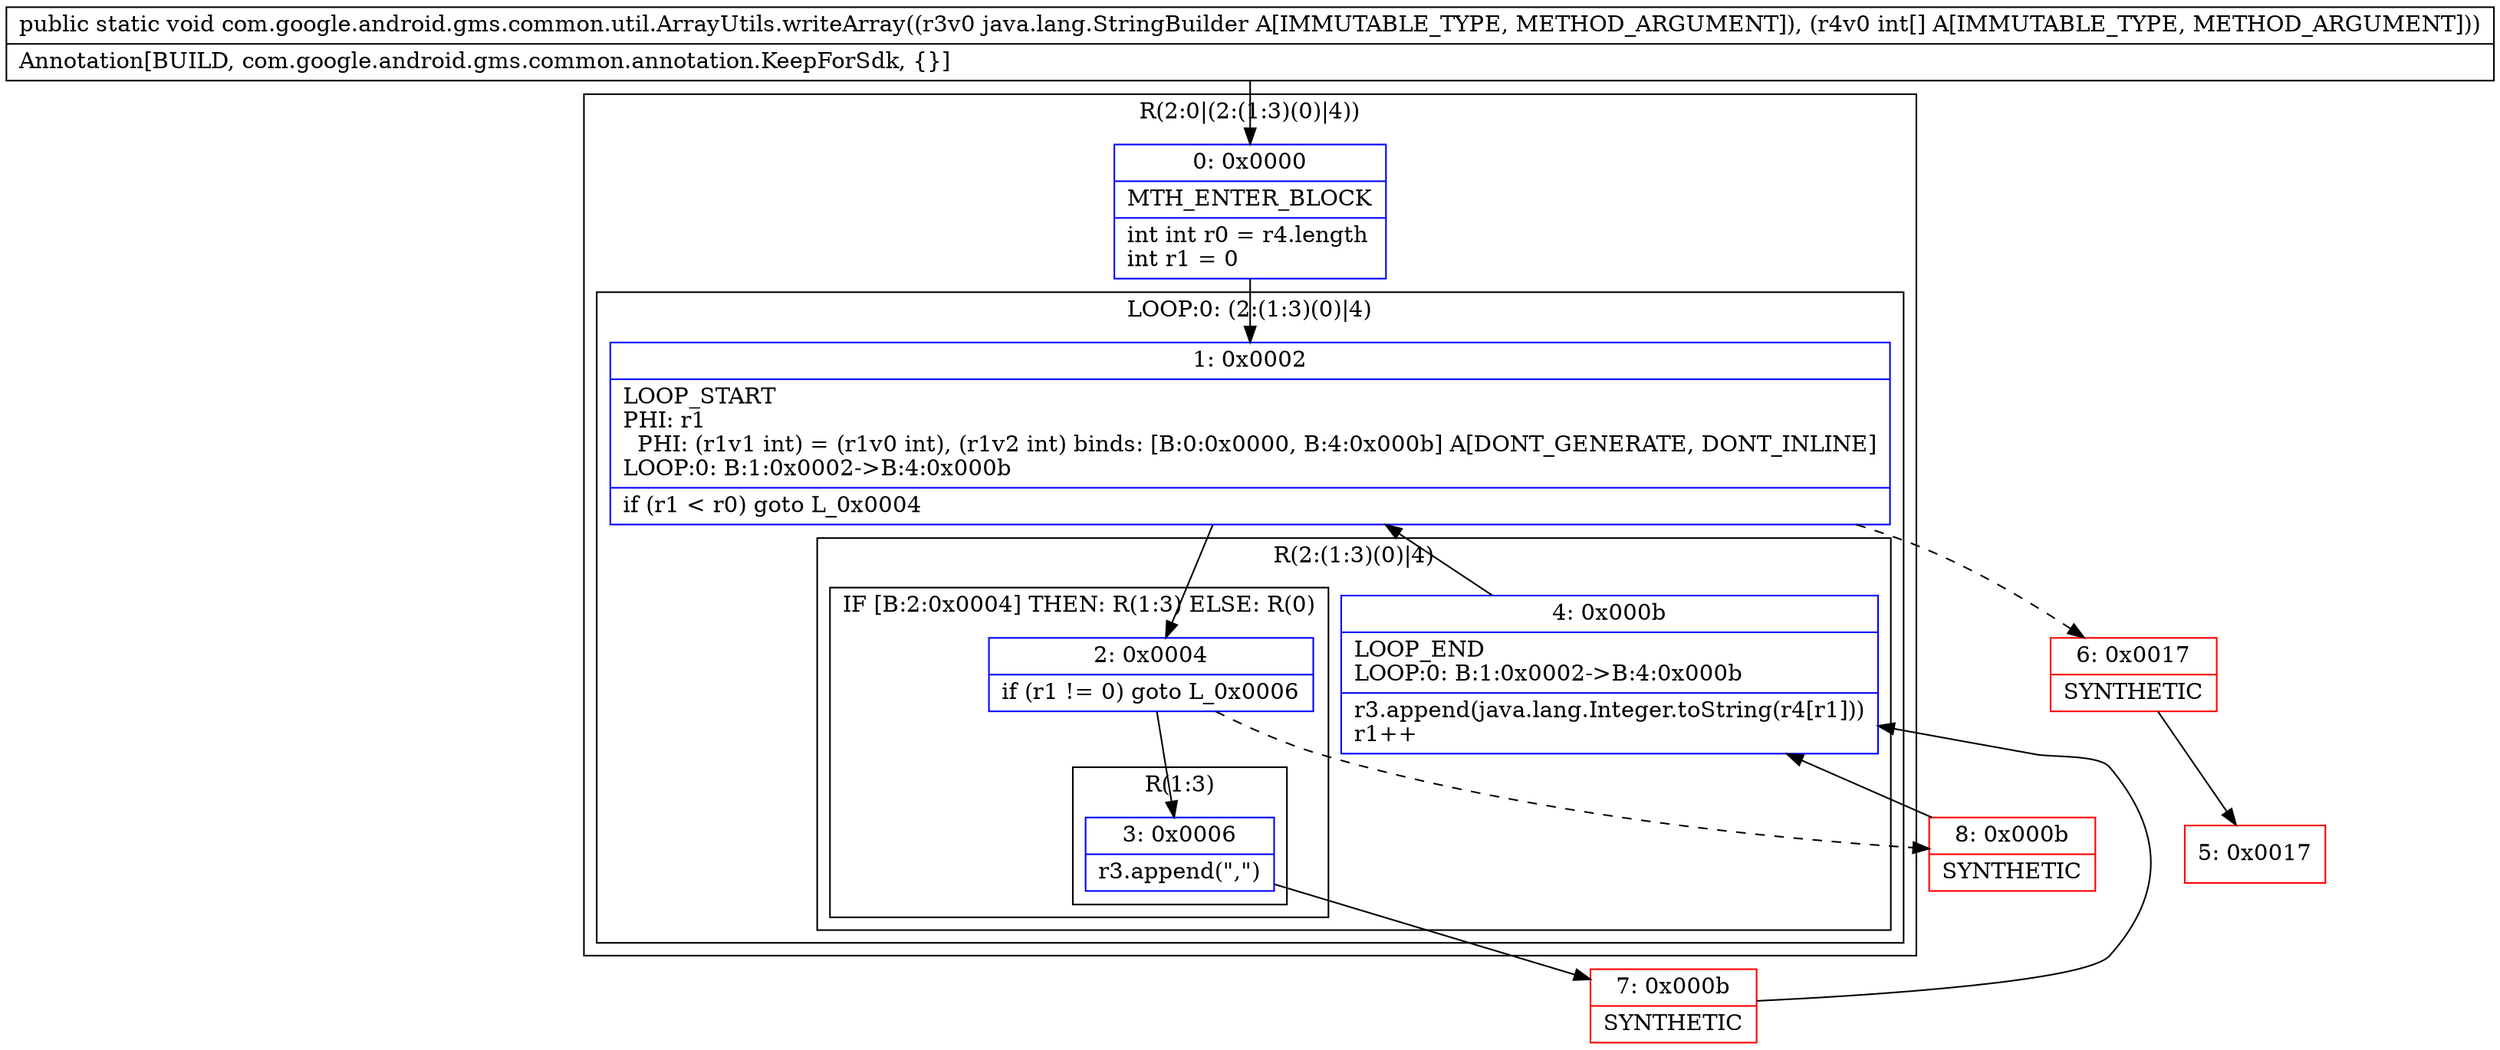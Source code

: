 digraph "CFG forcom.google.android.gms.common.util.ArrayUtils.writeArray(Ljava\/lang\/StringBuilder;[I)V" {
subgraph cluster_Region_911388998 {
label = "R(2:0|(2:(1:3)(0)|4))";
node [shape=record,color=blue];
Node_0 [shape=record,label="{0\:\ 0x0000|MTH_ENTER_BLOCK\l|int int r0 = r4.length\lint r1 = 0\l}"];
subgraph cluster_LoopRegion_1212103067 {
label = "LOOP:0: (2:(1:3)(0)|4)";
node [shape=record,color=blue];
Node_1 [shape=record,label="{1\:\ 0x0002|LOOP_START\lPHI: r1 \l  PHI: (r1v1 int) = (r1v0 int), (r1v2 int) binds: [B:0:0x0000, B:4:0x000b] A[DONT_GENERATE, DONT_INLINE]\lLOOP:0: B:1:0x0002\-\>B:4:0x000b\l|if (r1 \< r0) goto L_0x0004\l}"];
subgraph cluster_Region_1051018372 {
label = "R(2:(1:3)(0)|4)";
node [shape=record,color=blue];
subgraph cluster_IfRegion_1275911999 {
label = "IF [B:2:0x0004] THEN: R(1:3) ELSE: R(0)";
node [shape=record,color=blue];
Node_2 [shape=record,label="{2\:\ 0x0004|if (r1 != 0) goto L_0x0006\l}"];
subgraph cluster_Region_88931954 {
label = "R(1:3)";
node [shape=record,color=blue];
Node_3 [shape=record,label="{3\:\ 0x0006|r3.append(\",\")\l}"];
}
subgraph cluster_Region_1712773668 {
label = "R(0)";
node [shape=record,color=blue];
}
}
Node_4 [shape=record,label="{4\:\ 0x000b|LOOP_END\lLOOP:0: B:1:0x0002\-\>B:4:0x000b\l|r3.append(java.lang.Integer.toString(r4[r1]))\lr1++\l}"];
}
}
}
Node_5 [shape=record,color=red,label="{5\:\ 0x0017}"];
Node_6 [shape=record,color=red,label="{6\:\ 0x0017|SYNTHETIC\l}"];
Node_7 [shape=record,color=red,label="{7\:\ 0x000b|SYNTHETIC\l}"];
Node_8 [shape=record,color=red,label="{8\:\ 0x000b|SYNTHETIC\l}"];
MethodNode[shape=record,label="{public static void com.google.android.gms.common.util.ArrayUtils.writeArray((r3v0 java.lang.StringBuilder A[IMMUTABLE_TYPE, METHOD_ARGUMENT]), (r4v0 int[] A[IMMUTABLE_TYPE, METHOD_ARGUMENT]))  | Annotation[BUILD, com.google.android.gms.common.annotation.KeepForSdk, \{\}]\l}"];
MethodNode -> Node_0;
Node_0 -> Node_1;
Node_1 -> Node_2;
Node_1 -> Node_6[style=dashed];
Node_2 -> Node_3;
Node_2 -> Node_8[style=dashed];
Node_3 -> Node_7;
Node_4 -> Node_1;
Node_6 -> Node_5;
Node_7 -> Node_4;
Node_8 -> Node_4;
}

